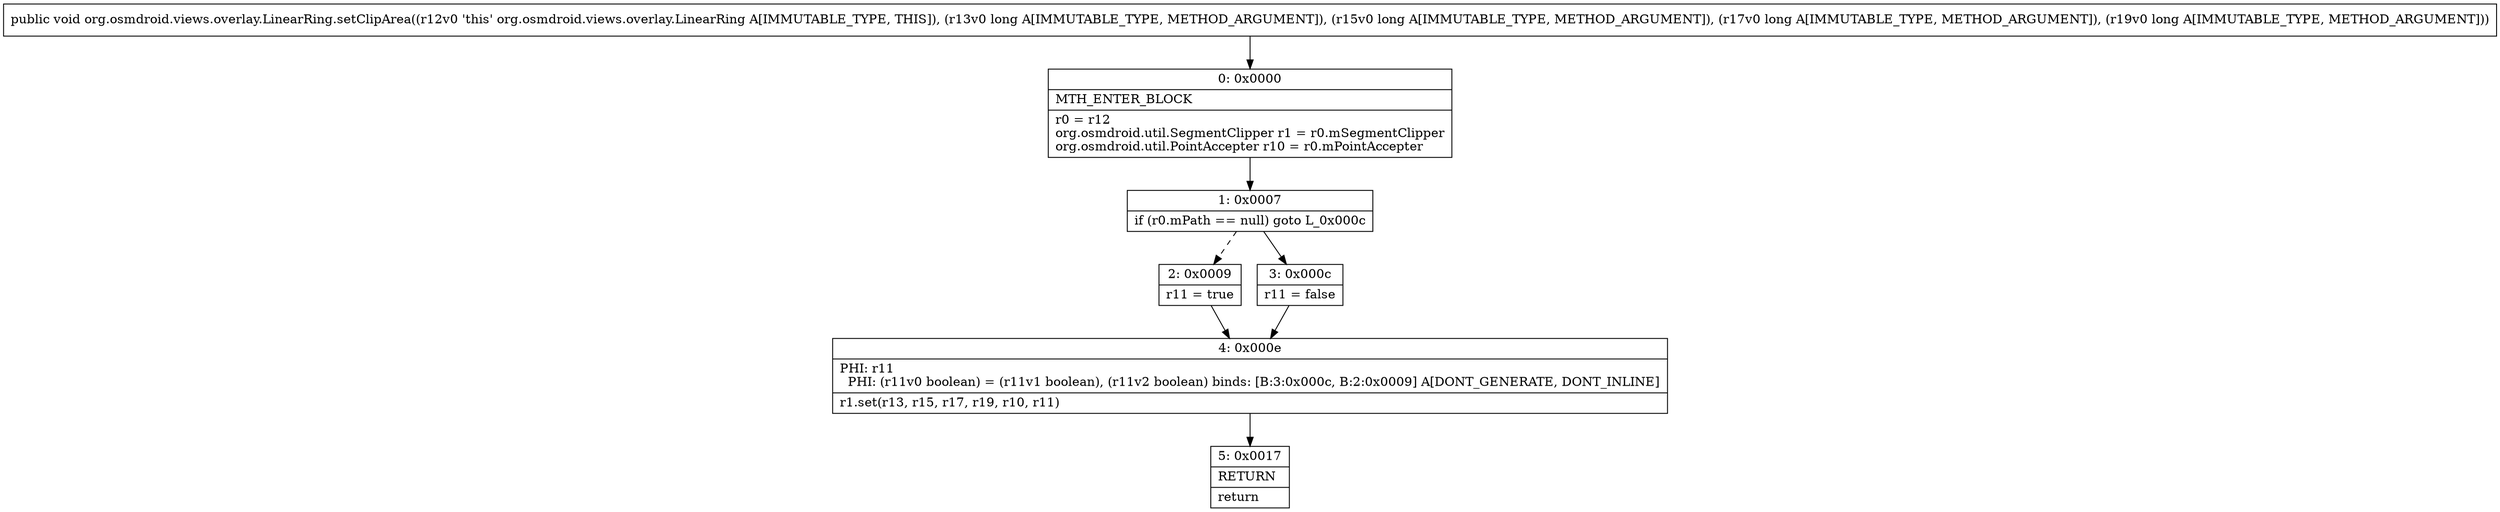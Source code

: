 digraph "CFG fororg.osmdroid.views.overlay.LinearRing.setClipArea(JJJJ)V" {
Node_0 [shape=record,label="{0\:\ 0x0000|MTH_ENTER_BLOCK\l|r0 = r12\lorg.osmdroid.util.SegmentClipper r1 = r0.mSegmentClipper\lorg.osmdroid.util.PointAccepter r10 = r0.mPointAccepter\l}"];
Node_1 [shape=record,label="{1\:\ 0x0007|if (r0.mPath == null) goto L_0x000c\l}"];
Node_2 [shape=record,label="{2\:\ 0x0009|r11 = true\l}"];
Node_3 [shape=record,label="{3\:\ 0x000c|r11 = false\l}"];
Node_4 [shape=record,label="{4\:\ 0x000e|PHI: r11 \l  PHI: (r11v0 boolean) = (r11v1 boolean), (r11v2 boolean) binds: [B:3:0x000c, B:2:0x0009] A[DONT_GENERATE, DONT_INLINE]\l|r1.set(r13, r15, r17, r19, r10, r11)\l}"];
Node_5 [shape=record,label="{5\:\ 0x0017|RETURN\l|return\l}"];
MethodNode[shape=record,label="{public void org.osmdroid.views.overlay.LinearRing.setClipArea((r12v0 'this' org.osmdroid.views.overlay.LinearRing A[IMMUTABLE_TYPE, THIS]), (r13v0 long A[IMMUTABLE_TYPE, METHOD_ARGUMENT]), (r15v0 long A[IMMUTABLE_TYPE, METHOD_ARGUMENT]), (r17v0 long A[IMMUTABLE_TYPE, METHOD_ARGUMENT]), (r19v0 long A[IMMUTABLE_TYPE, METHOD_ARGUMENT])) }"];
MethodNode -> Node_0;
Node_0 -> Node_1;
Node_1 -> Node_2[style=dashed];
Node_1 -> Node_3;
Node_2 -> Node_4;
Node_3 -> Node_4;
Node_4 -> Node_5;
}

